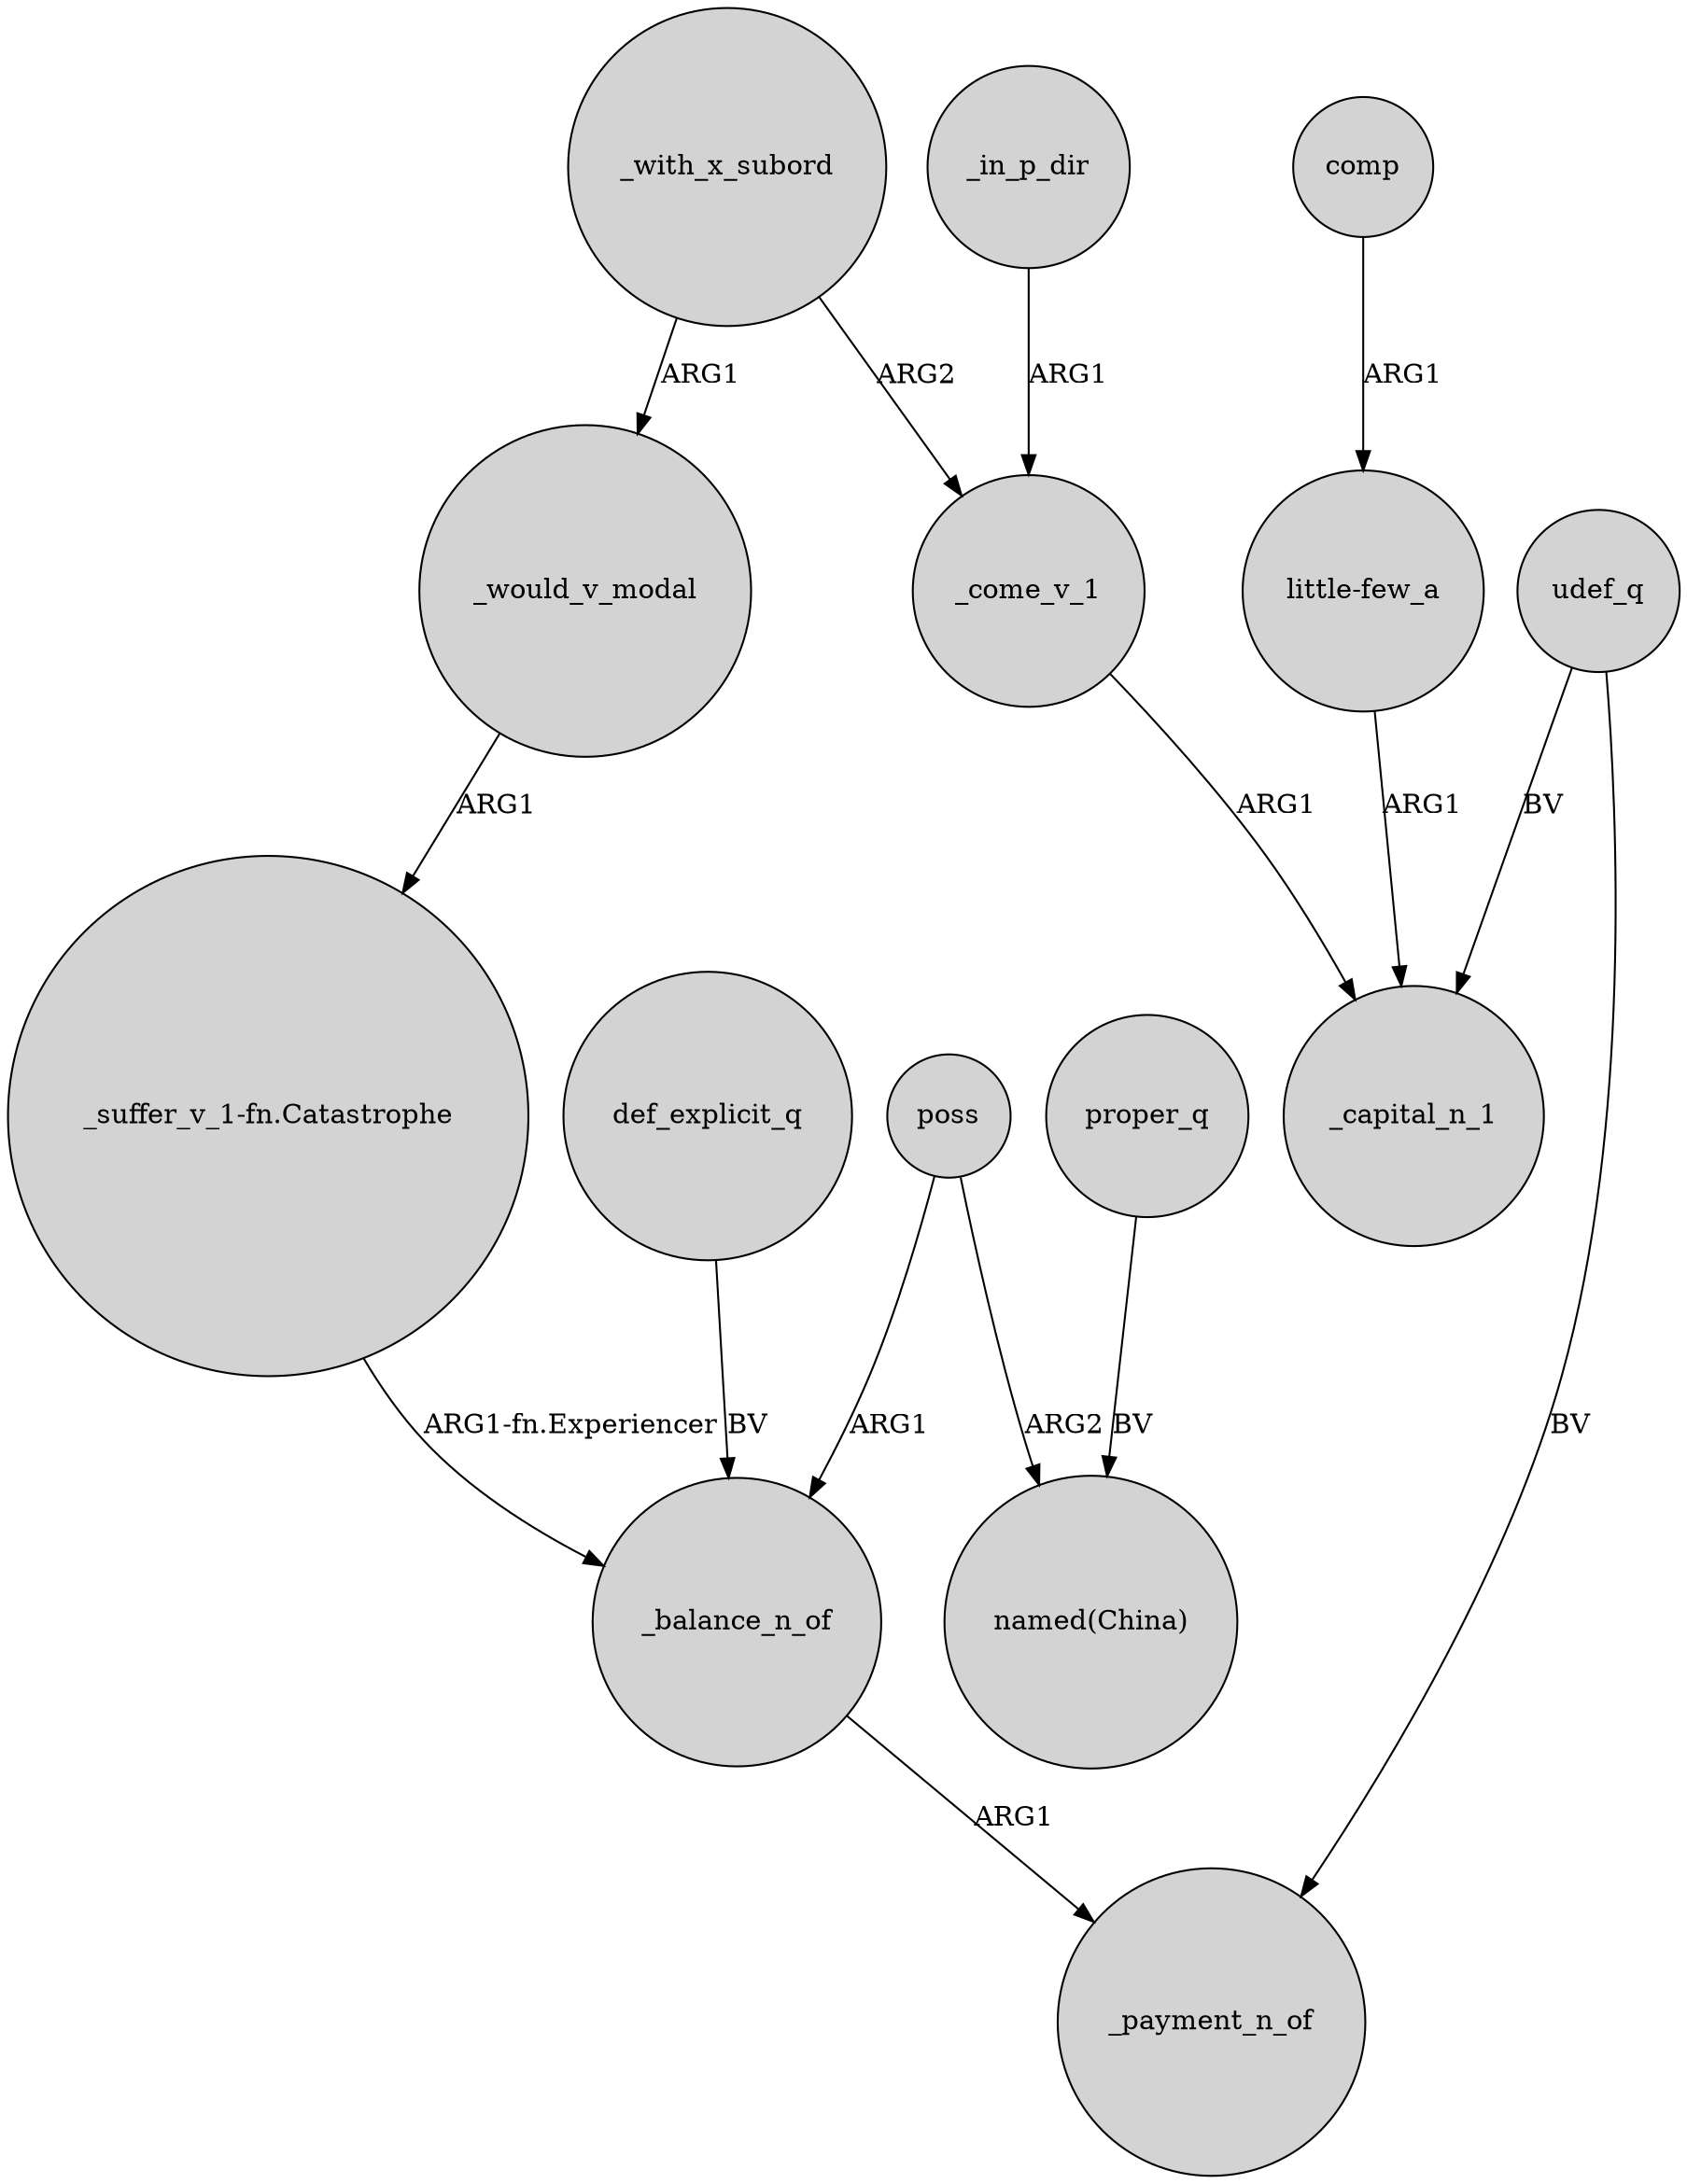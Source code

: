 digraph {
	node [shape=circle style=filled]
	"_suffer_v_1-fn.Catastrophe" -> _balance_n_of [label="ARG1-fn.Experiencer"]
	_balance_n_of -> _payment_n_of [label=ARG1]
	_would_v_modal -> "_suffer_v_1-fn.Catastrophe" [label=ARG1]
	_with_x_subord -> _come_v_1 [label=ARG2]
	def_explicit_q -> _balance_n_of [label=BV]
	poss -> _balance_n_of [label=ARG1]
	comp -> "little-few_a" [label=ARG1]
	_with_x_subord -> _would_v_modal [label=ARG1]
	"little-few_a" -> _capital_n_1 [label=ARG1]
	poss -> "named(China)" [label=ARG2]
	udef_q -> _payment_n_of [label=BV]
	_come_v_1 -> _capital_n_1 [label=ARG1]
	proper_q -> "named(China)" [label=BV]
	_in_p_dir -> _come_v_1 [label=ARG1]
	udef_q -> _capital_n_1 [label=BV]
}
